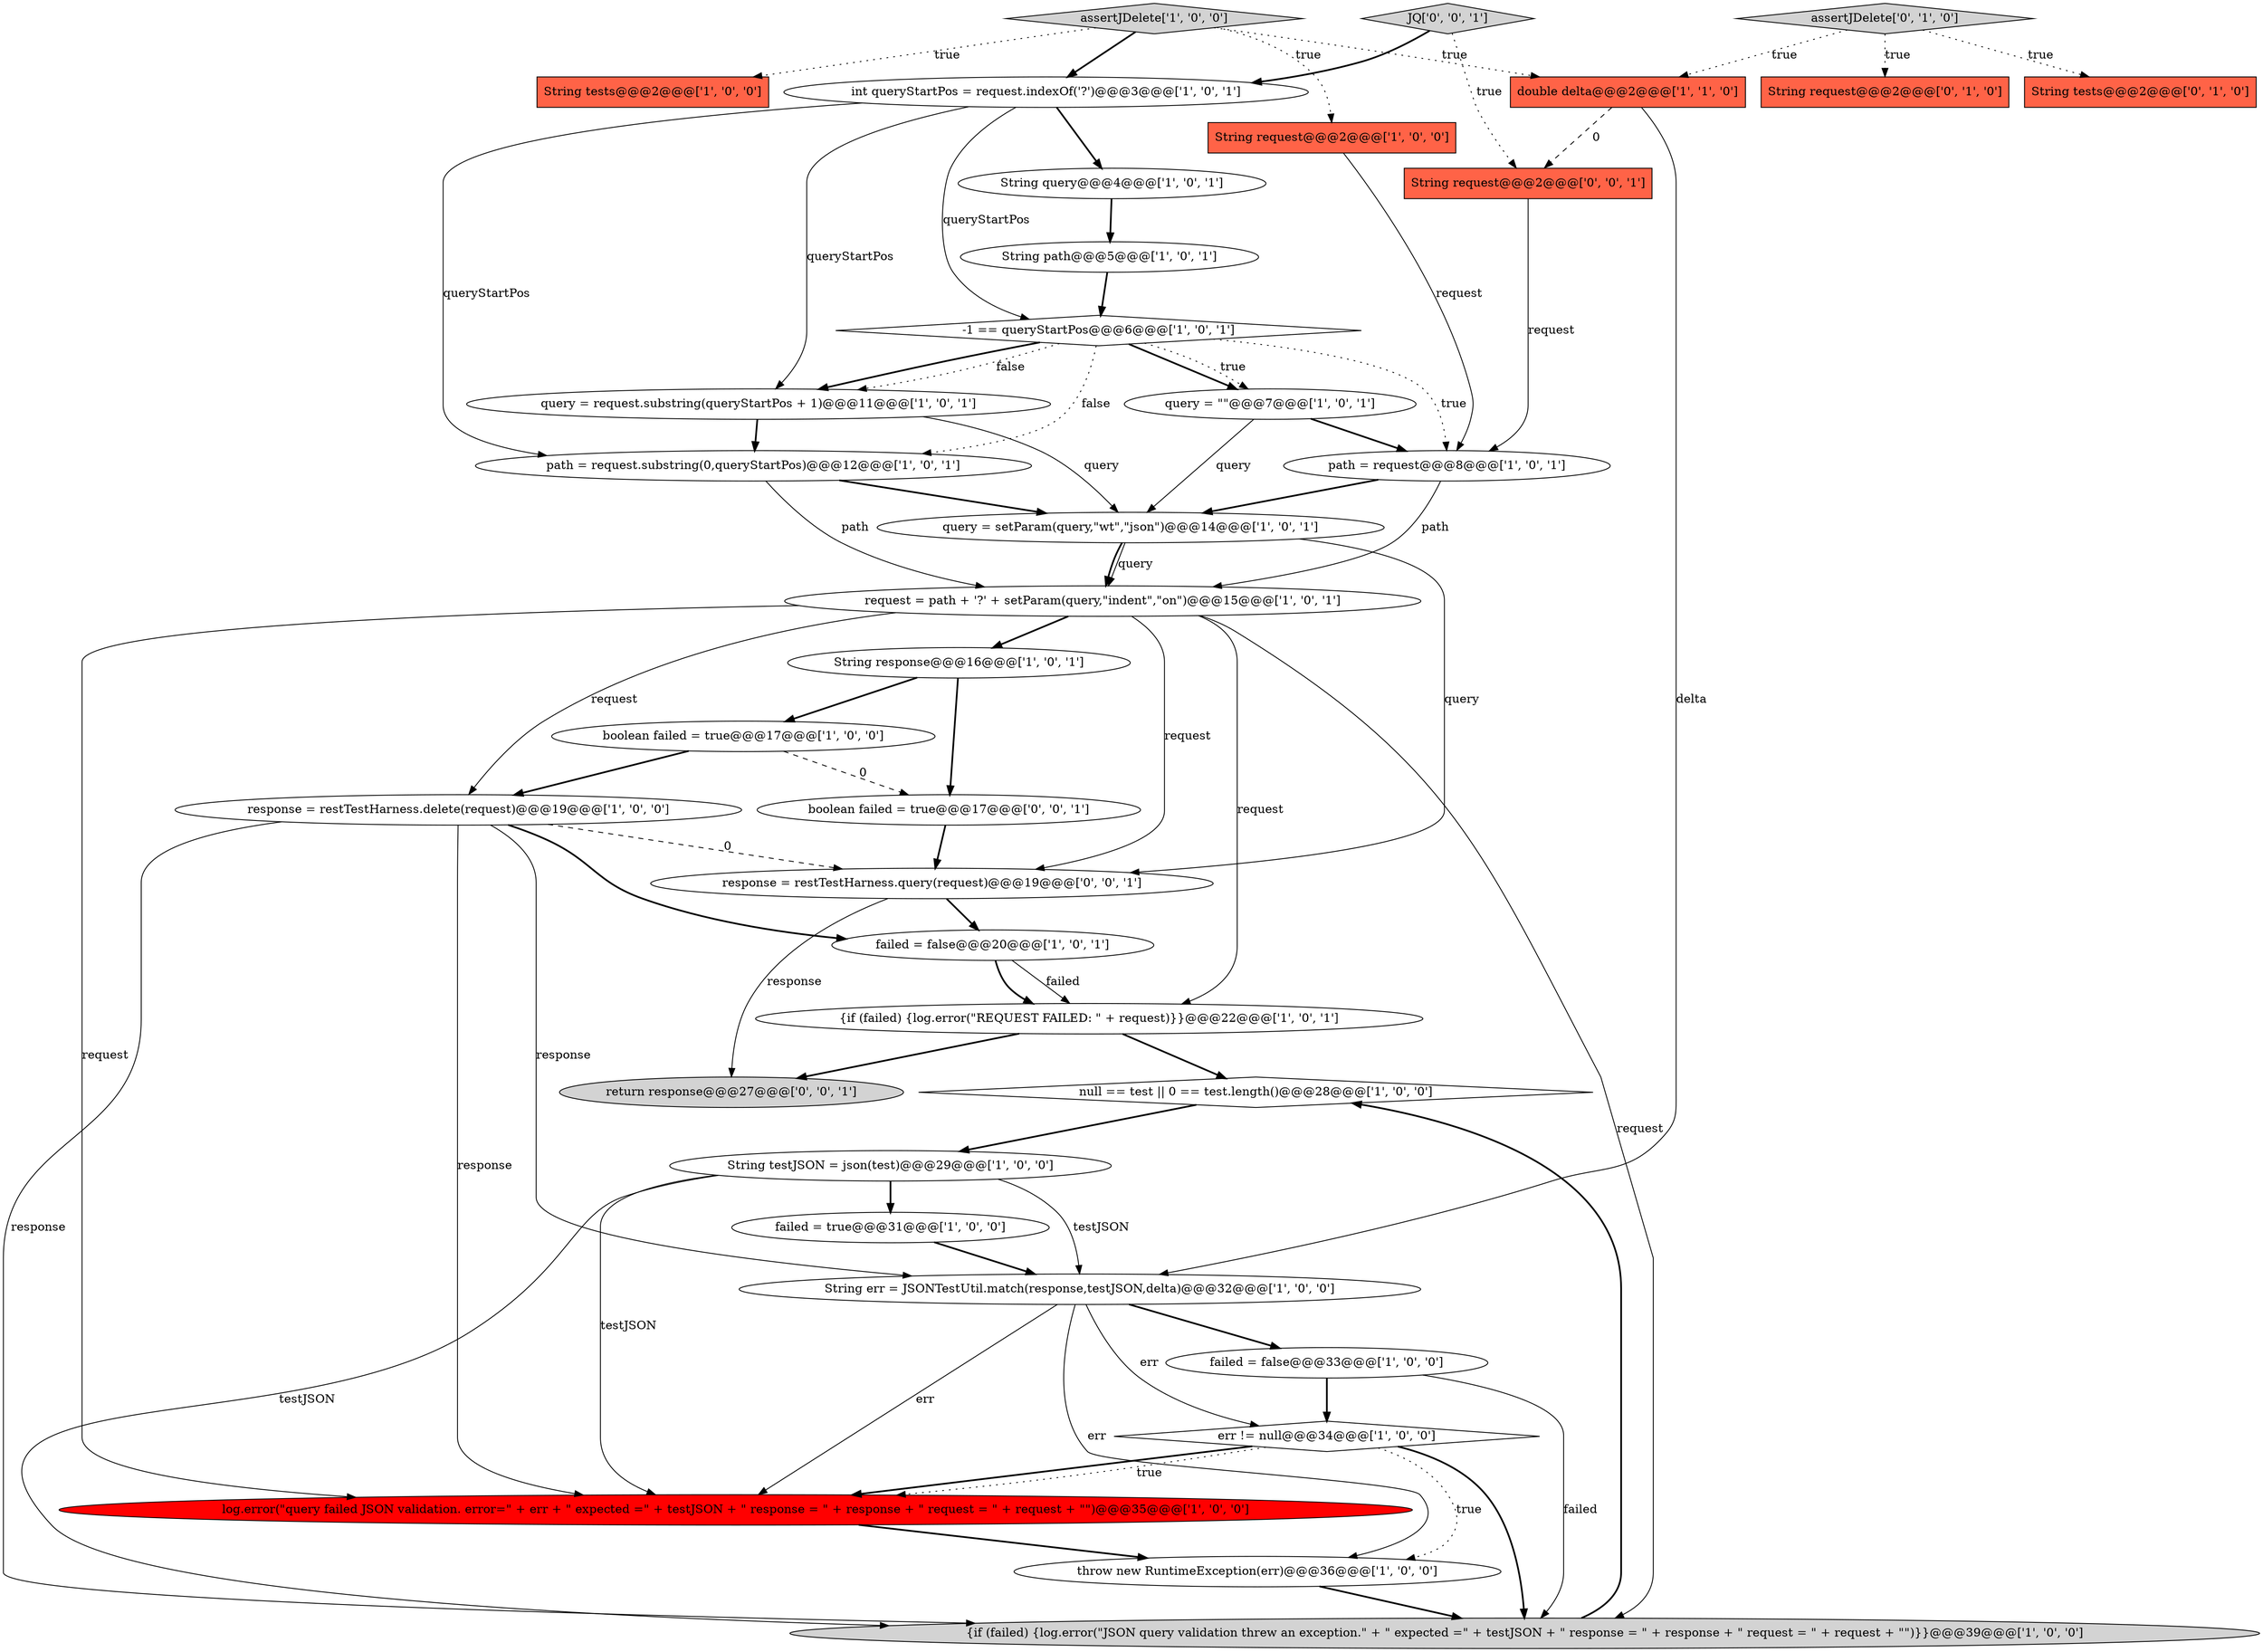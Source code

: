 digraph {
6 [style = filled, label = "boolean failed = true@@@17@@@['1', '0', '0']", fillcolor = white, shape = ellipse image = "AAA0AAABBB1BBB"];
4 [style = filled, label = "String tests@@@2@@@['1', '0', '0']", fillcolor = tomato, shape = box image = "AAA0AAABBB1BBB"];
7 [style = filled, label = "String request@@@2@@@['1', '0', '0']", fillcolor = tomato, shape = box image = "AAA0AAABBB1BBB"];
3 [style = filled, label = "String response@@@16@@@['1', '0', '1']", fillcolor = white, shape = ellipse image = "AAA0AAABBB1BBB"];
18 [style = filled, label = "throw new RuntimeException(err)@@@36@@@['1', '0', '0']", fillcolor = white, shape = ellipse image = "AAA0AAABBB1BBB"];
25 [style = filled, label = "failed = false@@@20@@@['1', '0', '1']", fillcolor = white, shape = ellipse image = "AAA0AAABBB1BBB"];
30 [style = filled, label = "assertJDelete['0', '1', '0']", fillcolor = lightgray, shape = diamond image = "AAA0AAABBB2BBB"];
33 [style = filled, label = "boolean failed = true@@@17@@@['0', '0', '1']", fillcolor = white, shape = ellipse image = "AAA0AAABBB3BBB"];
11 [style = filled, label = "String err = JSONTestUtil.match(response,testJSON,delta)@@@32@@@['1', '0', '0']", fillcolor = white, shape = ellipse image = "AAA0AAABBB1BBB"];
9 [style = filled, label = "null == test || 0 == test.length()@@@28@@@['1', '0', '0']", fillcolor = white, shape = diamond image = "AAA0AAABBB1BBB"];
10 [style = filled, label = "{if (failed) {log.error(\"JSON query validation threw an exception.\" + \" expected =\" + testJSON + \" response = \" + response + \" request = \" + request + \"\")}}@@@39@@@['1', '0', '0']", fillcolor = lightgray, shape = ellipse image = "AAA0AAABBB1BBB"];
22 [style = filled, label = "int queryStartPos = request.indexOf('?')@@@3@@@['1', '0', '1']", fillcolor = white, shape = ellipse image = "AAA0AAABBB1BBB"];
24 [style = filled, label = "failed = false@@@33@@@['1', '0', '0']", fillcolor = white, shape = ellipse image = "AAA0AAABBB1BBB"];
31 [style = filled, label = "return response@@@27@@@['0', '0', '1']", fillcolor = lightgray, shape = ellipse image = "AAA0AAABBB3BBB"];
28 [style = filled, label = "String request@@@2@@@['0', '1', '0']", fillcolor = tomato, shape = box image = "AAA0AAABBB2BBB"];
23 [style = filled, label = "{if (failed) {log.error(\"REQUEST FAILED: \" + request)}}@@@22@@@['1', '0', '1']", fillcolor = white, shape = ellipse image = "AAA0AAABBB1BBB"];
34 [style = filled, label = "response = restTestHarness.query(request)@@@19@@@['0', '0', '1']", fillcolor = white, shape = ellipse image = "AAA0AAABBB3BBB"];
21 [style = filled, label = "request = path + '?' + setParam(query,\"indent\",\"on\")@@@15@@@['1', '0', '1']", fillcolor = white, shape = ellipse image = "AAA0AAABBB1BBB"];
32 [style = filled, label = "String request@@@2@@@['0', '0', '1']", fillcolor = tomato, shape = box image = "AAA0AAABBB3BBB"];
29 [style = filled, label = "String tests@@@2@@@['0', '1', '0']", fillcolor = tomato, shape = box image = "AAA0AAABBB2BBB"];
0 [style = filled, label = "path = request.substring(0,queryStartPos)@@@12@@@['1', '0', '1']", fillcolor = white, shape = ellipse image = "AAA0AAABBB1BBB"];
1 [style = filled, label = "failed = true@@@31@@@['1', '0', '0']", fillcolor = white, shape = ellipse image = "AAA0AAABBB1BBB"];
16 [style = filled, label = "String testJSON = json(test)@@@29@@@['1', '0', '0']", fillcolor = white, shape = ellipse image = "AAA0AAABBB1BBB"];
15 [style = filled, label = "assertJDelete['1', '0', '0']", fillcolor = lightgray, shape = diamond image = "AAA0AAABBB1BBB"];
8 [style = filled, label = "String query@@@4@@@['1', '0', '1']", fillcolor = white, shape = ellipse image = "AAA0AAABBB1BBB"];
13 [style = filled, label = "path = request@@@8@@@['1', '0', '1']", fillcolor = white, shape = ellipse image = "AAA0AAABBB1BBB"];
14 [style = filled, label = "query = request.substring(queryStartPos + 1)@@@11@@@['1', '0', '1']", fillcolor = white, shape = ellipse image = "AAA0AAABBB1BBB"];
2 [style = filled, label = "err != null@@@34@@@['1', '0', '0']", fillcolor = white, shape = diamond image = "AAA0AAABBB1BBB"];
27 [style = filled, label = "double delta@@@2@@@['1', '1', '0']", fillcolor = tomato, shape = box image = "AAA0AAABBB1BBB"];
17 [style = filled, label = "log.error(\"query failed JSON validation. error=\" + err + \" expected =\" + testJSON + \" response = \" + response + \" request = \" + request + \"\")@@@35@@@['1', '0', '0']", fillcolor = red, shape = ellipse image = "AAA1AAABBB1BBB"];
12 [style = filled, label = "query = setParam(query,\"wt\",\"json\")@@@14@@@['1', '0', '1']", fillcolor = white, shape = ellipse image = "AAA0AAABBB1BBB"];
26 [style = filled, label = "query = \"\"@@@7@@@['1', '0', '1']", fillcolor = white, shape = ellipse image = "AAA0AAABBB1BBB"];
5 [style = filled, label = "String path@@@5@@@['1', '0', '1']", fillcolor = white, shape = ellipse image = "AAA0AAABBB1BBB"];
20 [style = filled, label = "-1 == queryStartPos@@@6@@@['1', '0', '1']", fillcolor = white, shape = diamond image = "AAA0AAABBB1BBB"];
35 [style = filled, label = "JQ['0', '0', '1']", fillcolor = lightgray, shape = diamond image = "AAA0AAABBB3BBB"];
19 [style = filled, label = "response = restTestHarness.delete(request)@@@19@@@['1', '0', '0']", fillcolor = white, shape = ellipse image = "AAA0AAABBB1BBB"];
2->17 [style = bold, label=""];
23->31 [style = bold, label=""];
32->13 [style = solid, label="request"];
16->11 [style = solid, label="testJSON"];
20->14 [style = dotted, label="false"];
34->25 [style = bold, label=""];
20->0 [style = dotted, label="false"];
24->2 [style = bold, label=""];
5->20 [style = bold, label=""];
20->26 [style = bold, label=""];
7->13 [style = solid, label="request"];
12->21 [style = bold, label=""];
25->23 [style = bold, label=""];
35->22 [style = bold, label=""];
0->12 [style = bold, label=""];
20->26 [style = dotted, label="true"];
21->17 [style = solid, label="request"];
2->17 [style = dotted, label="true"];
30->27 [style = dotted, label="true"];
14->12 [style = solid, label="query"];
22->20 [style = solid, label="queryStartPos"];
6->33 [style = dashed, label="0"];
3->6 [style = bold, label=""];
24->10 [style = solid, label="failed"];
20->14 [style = bold, label=""];
26->12 [style = solid, label="query"];
16->17 [style = solid, label="testJSON"];
34->31 [style = solid, label="response"];
6->19 [style = bold, label=""];
3->33 [style = bold, label=""];
19->17 [style = solid, label="response"];
11->18 [style = solid, label="err"];
11->24 [style = bold, label=""];
2->10 [style = bold, label=""];
2->18 [style = dotted, label="true"];
15->7 [style = dotted, label="true"];
22->0 [style = solid, label="queryStartPos"];
9->16 [style = bold, label=""];
26->13 [style = bold, label=""];
19->25 [style = bold, label=""];
15->4 [style = dotted, label="true"];
0->21 [style = solid, label="path"];
21->23 [style = solid, label="request"];
1->11 [style = bold, label=""];
15->22 [style = bold, label=""];
15->27 [style = dotted, label="true"];
22->8 [style = bold, label=""];
21->10 [style = solid, label="request"];
22->14 [style = solid, label="queryStartPos"];
27->11 [style = solid, label="delta"];
30->29 [style = dotted, label="true"];
19->34 [style = dashed, label="0"];
21->19 [style = solid, label="request"];
13->12 [style = bold, label=""];
11->17 [style = solid, label="err"];
8->5 [style = bold, label=""];
14->0 [style = bold, label=""];
16->1 [style = bold, label=""];
18->10 [style = bold, label=""];
11->2 [style = solid, label="err"];
27->32 [style = dashed, label="0"];
19->10 [style = solid, label="response"];
25->23 [style = solid, label="failed"];
12->21 [style = solid, label="query"];
20->13 [style = dotted, label="true"];
10->9 [style = bold, label=""];
30->28 [style = dotted, label="true"];
21->34 [style = solid, label="request"];
19->11 [style = solid, label="response"];
23->9 [style = bold, label=""];
33->34 [style = bold, label=""];
16->10 [style = solid, label="testJSON"];
17->18 [style = bold, label=""];
12->34 [style = solid, label="query"];
21->3 [style = bold, label=""];
13->21 [style = solid, label="path"];
35->32 [style = dotted, label="true"];
}
